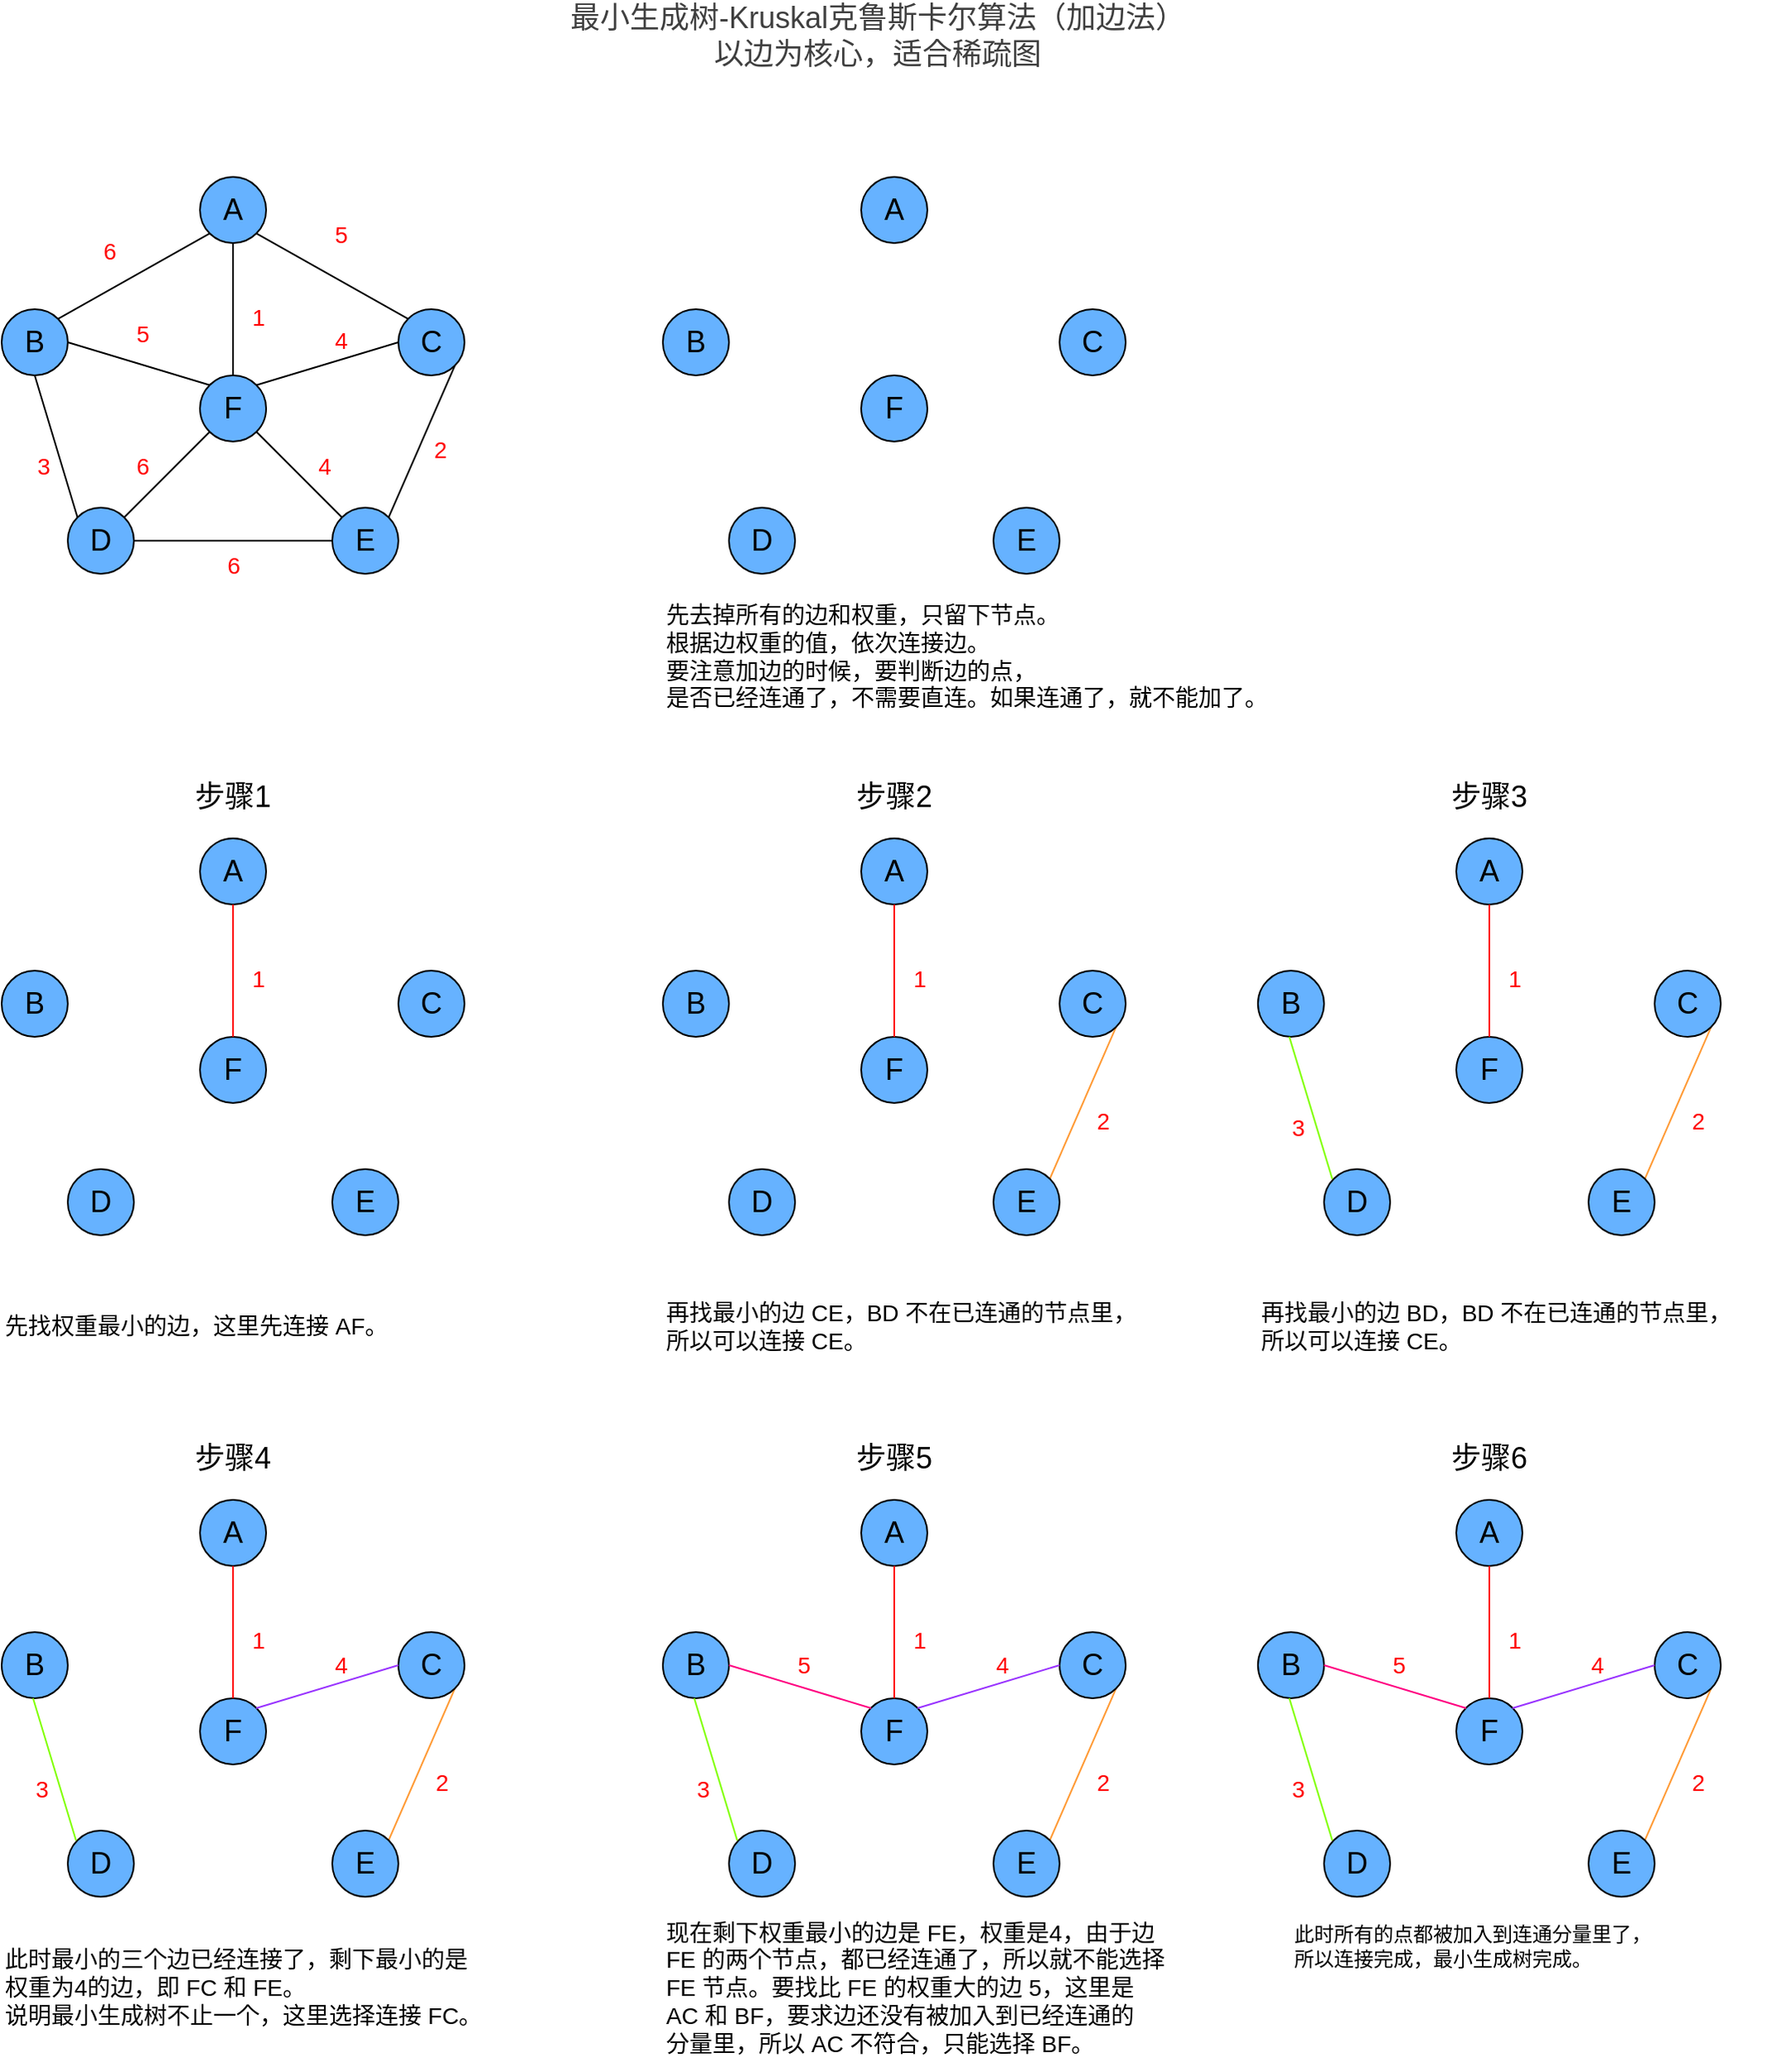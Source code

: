 <mxfile>
    <diagram id="rpigNyJckrSimGNZbu6E" name="Page-1">
        <mxGraphModel dx="2367" dy="1333" grid="1" gridSize="10" guides="1" tooltips="1" connect="1" arrows="1" fold="1" page="1" pageScale="1" pageWidth="1200" pageHeight="1920" math="0" shadow="0">
            <root>
                <mxCell id="0"/>
                <mxCell id="1" parent="0"/>
                <mxCell id="12" value="&lt;span style=&quot;color: rgb(63, 63, 63); font-size: 18px;&quot;&gt;最小生成树-Kruskal克鲁斯卡尔算法（加边法）&lt;/span&gt;&lt;div&gt;&lt;span style=&quot;color: rgb(63, 63, 63); font-size: 18px;&quot;&gt;以边为核心，适合稀疏图&lt;/span&gt;&lt;/div&gt;" style="text;html=1;align=center;verticalAlign=middle;whiteSpace=wrap;rounded=0;" parent="1" vertex="1">
                    <mxGeometry x="390" y="60" width="440" height="30" as="geometry"/>
                </mxCell>
                <mxCell id="43" style="edgeStyle=none;html=1;exitX=0.5;exitY=1;exitDx=0;exitDy=0;entryX=0;entryY=0;entryDx=0;entryDy=0;endArrow=none;endFill=0;" edge="1" parent="1" source="44" target="54">
                    <mxGeometry relative="1" as="geometry"/>
                </mxCell>
                <mxCell id="44" value="&lt;font style=&quot;color: rgb(0, 0, 0); font-size: 18px;&quot;&gt;B&lt;/font&gt;" style="ellipse;whiteSpace=wrap;html=1;aspect=fixed;fillColor=#66B2FF;" vertex="1" parent="1">
                    <mxGeometry x="80" y="240" width="40" height="40" as="geometry"/>
                </mxCell>
                <mxCell id="45" style="edgeStyle=none;html=1;exitX=1;exitY=1;exitDx=0;exitDy=0;entryX=0;entryY=0;entryDx=0;entryDy=0;endArrow=none;endFill=0;" edge="1" parent="1" source="48" target="51">
                    <mxGeometry relative="1" as="geometry"/>
                </mxCell>
                <mxCell id="46" style="edgeStyle=none;html=1;exitX=0;exitY=1;exitDx=0;exitDy=0;entryX=1;entryY=0;entryDx=0;entryDy=0;endArrow=none;endFill=0;" edge="1" parent="1" source="48" target="44">
                    <mxGeometry relative="1" as="geometry"/>
                </mxCell>
                <mxCell id="47" style="edgeStyle=none;html=1;exitX=0.5;exitY=1;exitDx=0;exitDy=0;entryX=0.5;entryY=0;entryDx=0;entryDy=0;endArrow=none;endFill=0;" edge="1" parent="1" source="48" target="57">
                    <mxGeometry relative="1" as="geometry"/>
                </mxCell>
                <mxCell id="48" value="&lt;font style=&quot;color: rgb(0, 0, 0); font-size: 18px;&quot;&gt;A&lt;/font&gt;" style="ellipse;whiteSpace=wrap;html=1;aspect=fixed;fillColor=#66B2FF;" vertex="1" parent="1">
                    <mxGeometry x="200" y="160" width="40" height="40" as="geometry"/>
                </mxCell>
                <mxCell id="49" style="edgeStyle=none;html=1;exitX=1;exitY=1;exitDx=0;exitDy=0;entryX=1;entryY=0;entryDx=0;entryDy=0;endArrow=none;endFill=0;" edge="1" parent="1" source="51" target="56">
                    <mxGeometry relative="1" as="geometry"/>
                </mxCell>
                <mxCell id="50" style="edgeStyle=none;html=1;exitX=0;exitY=0.5;exitDx=0;exitDy=0;entryX=1;entryY=0;entryDx=0;entryDy=0;endArrow=none;endFill=0;" edge="1" parent="1" source="51" target="57">
                    <mxGeometry relative="1" as="geometry"/>
                </mxCell>
                <mxCell id="51" value="&lt;font style=&quot;color: rgb(0, 0, 0); font-size: 18px;&quot;&gt;C&lt;/font&gt;" style="ellipse;whiteSpace=wrap;html=1;aspect=fixed;fillColor=#66B2FF;" vertex="1" parent="1">
                    <mxGeometry x="320" y="240" width="40" height="40" as="geometry"/>
                </mxCell>
                <mxCell id="52" style="edgeStyle=none;html=1;exitX=1;exitY=0.5;exitDx=0;exitDy=0;entryX=0;entryY=0.5;entryDx=0;entryDy=0;endArrow=none;endFill=0;" edge="1" parent="1" source="54" target="56">
                    <mxGeometry relative="1" as="geometry"/>
                </mxCell>
                <mxCell id="53" style="edgeStyle=none;html=1;exitX=1;exitY=0;exitDx=0;exitDy=0;entryX=0;entryY=1;entryDx=0;entryDy=0;endArrow=none;endFill=0;" edge="1" parent="1" source="54" target="57">
                    <mxGeometry relative="1" as="geometry"/>
                </mxCell>
                <mxCell id="54" value="&lt;font style=&quot;color: rgb(0, 0, 0); font-size: 18px;&quot;&gt;D&lt;/font&gt;" style="ellipse;whiteSpace=wrap;html=1;aspect=fixed;fillColor=#66B2FF;" vertex="1" parent="1">
                    <mxGeometry x="120" y="360" width="40" height="40" as="geometry"/>
                </mxCell>
                <mxCell id="55" style="edgeStyle=none;html=1;exitX=0;exitY=0;exitDx=0;exitDy=0;endArrow=none;endFill=0;" edge="1" parent="1" source="56" target="57">
                    <mxGeometry relative="1" as="geometry"/>
                </mxCell>
                <mxCell id="56" value="&lt;span style=&quot;font-size: 18px;&quot;&gt;E&lt;/span&gt;" style="ellipse;whiteSpace=wrap;html=1;aspect=fixed;fillColor=#66B2FF;" vertex="1" parent="1">
                    <mxGeometry x="280" y="360" width="40" height="40" as="geometry"/>
                </mxCell>
                <mxCell id="57" value="&lt;font style=&quot;color: rgb(0, 0, 0); font-size: 18px;&quot;&gt;F&lt;/font&gt;" style="ellipse;whiteSpace=wrap;html=1;aspect=fixed;fillColor=#66B2FF;" vertex="1" parent="1">
                    <mxGeometry x="200" y="280" width="40" height="40" as="geometry"/>
                </mxCell>
                <mxCell id="58" style="edgeStyle=none;html=1;exitX=1;exitY=0.5;exitDx=0;exitDy=0;entryX=0;entryY=0;entryDx=0;entryDy=0;endArrow=none;endFill=0;" edge="1" parent="1" source="44" target="57">
                    <mxGeometry relative="1" as="geometry"/>
                </mxCell>
                <mxCell id="59" value="5" style="text;html=1;align=center;verticalAlign=middle;resizable=0;points=[];autosize=1;strokeColor=none;fillColor=none;fontColor=light-dark(#ff0000, #ededed);fontSize=14;" vertex="1" parent="1">
                    <mxGeometry x="270" y="180" width="30" height="30" as="geometry"/>
                </mxCell>
                <mxCell id="60" value="4" style="text;html=1;align=center;verticalAlign=middle;resizable=0;points=[];autosize=1;strokeColor=none;fillColor=none;fontColor=light-dark(#ff0000, #ededed);fontSize=14;" vertex="1" parent="1">
                    <mxGeometry x="270" y="244" width="30" height="30" as="geometry"/>
                </mxCell>
                <mxCell id="61" value="4" style="text;html=1;align=center;verticalAlign=middle;resizable=0;points=[];autosize=1;strokeColor=none;fillColor=none;fontColor=light-dark(#ff0000, #ededed);fontSize=14;" vertex="1" parent="1">
                    <mxGeometry x="260" y="320" width="30" height="30" as="geometry"/>
                </mxCell>
                <mxCell id="62" value="2" style="text;html=1;align=center;verticalAlign=middle;resizable=0;points=[];autosize=1;strokeColor=none;fillColor=none;fontColor=light-dark(#ff0000, #ededed);fontSize=14;" vertex="1" parent="1">
                    <mxGeometry x="330" y="310" width="30" height="30" as="geometry"/>
                </mxCell>
                <mxCell id="63" value="3" style="text;html=1;align=center;verticalAlign=middle;resizable=0;points=[];autosize=1;strokeColor=none;fillColor=none;fontColor=light-dark(#ff0000, #ededed);fontSize=14;" vertex="1" parent="1">
                    <mxGeometry x="90" y="320" width="30" height="30" as="geometry"/>
                </mxCell>
                <mxCell id="64" value="6" style="text;html=1;align=center;verticalAlign=middle;resizable=0;points=[];autosize=1;strokeColor=none;fillColor=none;fontColor=light-dark(#ff0000, #ededed);fontSize=14;" vertex="1" parent="1">
                    <mxGeometry x="130" y="190" width="30" height="30" as="geometry"/>
                </mxCell>
                <mxCell id="65" value="5" style="text;html=1;align=center;verticalAlign=middle;resizable=0;points=[];autosize=1;strokeColor=none;fillColor=none;fontColor=light-dark(#ff0000, #ededed);fontSize=14;" vertex="1" parent="1">
                    <mxGeometry x="150" y="240" width="30" height="30" as="geometry"/>
                </mxCell>
                <mxCell id="66" value="6" style="text;html=1;align=center;verticalAlign=middle;resizable=0;points=[];autosize=1;strokeColor=none;fillColor=none;fontColor=light-dark(#ff0000, #ededed);fontSize=14;" vertex="1" parent="1">
                    <mxGeometry x="150" y="320" width="30" height="30" as="geometry"/>
                </mxCell>
                <mxCell id="67" value="6" style="text;html=1;align=center;verticalAlign=middle;resizable=0;points=[];autosize=1;strokeColor=none;fillColor=none;fontColor=light-dark(#ff0000, #ededed);fontSize=14;" vertex="1" parent="1">
                    <mxGeometry x="205" y="380" width="30" height="30" as="geometry"/>
                </mxCell>
                <mxCell id="68" value="1" style="text;html=1;align=center;verticalAlign=middle;resizable=0;points=[];autosize=1;strokeColor=none;fillColor=none;fontColor=light-dark(#ff0000, #ededed);fontSize=14;" vertex="1" parent="1">
                    <mxGeometry x="220" y="230" width="30" height="30" as="geometry"/>
                </mxCell>
                <mxCell id="70" value="&lt;font style=&quot;color: rgb(0, 0, 0); font-size: 18px;&quot;&gt;B&lt;/font&gt;" style="ellipse;whiteSpace=wrap;html=1;aspect=fixed;fillColor=#66B2FF;" vertex="1" parent="1">
                    <mxGeometry x="480" y="240" width="40" height="40" as="geometry"/>
                </mxCell>
                <mxCell id="74" value="&lt;font style=&quot;color: rgb(0, 0, 0); font-size: 18px;&quot;&gt;A&lt;/font&gt;" style="ellipse;whiteSpace=wrap;html=1;aspect=fixed;fillColor=#66B2FF;" vertex="1" parent="1">
                    <mxGeometry x="600" y="160" width="40" height="40" as="geometry"/>
                </mxCell>
                <mxCell id="77" value="&lt;font style=&quot;color: rgb(0, 0, 0); font-size: 18px;&quot;&gt;C&lt;/font&gt;" style="ellipse;whiteSpace=wrap;html=1;aspect=fixed;fillColor=#66B2FF;" vertex="1" parent="1">
                    <mxGeometry x="720" y="240" width="40" height="40" as="geometry"/>
                </mxCell>
                <mxCell id="80" value="&lt;font style=&quot;color: rgb(0, 0, 0); font-size: 18px;&quot;&gt;D&lt;/font&gt;" style="ellipse;whiteSpace=wrap;html=1;aspect=fixed;fillColor=#66B2FF;" vertex="1" parent="1">
                    <mxGeometry x="520" y="360" width="40" height="40" as="geometry"/>
                </mxCell>
                <mxCell id="82" value="&lt;span style=&quot;font-size: 18px;&quot;&gt;E&lt;/span&gt;" style="ellipse;whiteSpace=wrap;html=1;aspect=fixed;fillColor=#66B2FF;" vertex="1" parent="1">
                    <mxGeometry x="680" y="360" width="40" height="40" as="geometry"/>
                </mxCell>
                <mxCell id="83" value="&lt;font style=&quot;color: rgb(0, 0, 0); font-size: 18px;&quot;&gt;F&lt;/font&gt;" style="ellipse;whiteSpace=wrap;html=1;aspect=fixed;fillColor=#66B2FF;" vertex="1" parent="1">
                    <mxGeometry x="600" y="280" width="40" height="40" as="geometry"/>
                </mxCell>
                <mxCell id="95" value="&lt;span style=&quot;font-size: 18px;&quot;&gt;步骤1&lt;/span&gt;" style="text;html=1;align=center;verticalAlign=middle;whiteSpace=wrap;rounded=0;" vertex="1" parent="1">
                    <mxGeometry x="125" y="520" width="190" height="30" as="geometry"/>
                </mxCell>
                <mxCell id="96" value="&lt;font style=&quot;color: rgb(0, 0, 0); font-size: 18px;&quot;&gt;B&lt;/font&gt;" style="ellipse;whiteSpace=wrap;html=1;aspect=fixed;fillColor=#66B2FF;" vertex="1" parent="1">
                    <mxGeometry x="80" y="640" width="40" height="40" as="geometry"/>
                </mxCell>
                <mxCell id="97" value="&lt;font style=&quot;color: rgb(0, 0, 0); font-size: 18px;&quot;&gt;A&lt;/font&gt;" style="ellipse;whiteSpace=wrap;html=1;aspect=fixed;fillColor=#66B2FF;" vertex="1" parent="1">
                    <mxGeometry x="200" y="560" width="40" height="40" as="geometry"/>
                </mxCell>
                <mxCell id="98" value="&lt;font style=&quot;color: rgb(0, 0, 0); font-size: 18px;&quot;&gt;C&lt;/font&gt;" style="ellipse;whiteSpace=wrap;html=1;aspect=fixed;fillColor=#66B2FF;" vertex="1" parent="1">
                    <mxGeometry x="320" y="640" width="40" height="40" as="geometry"/>
                </mxCell>
                <mxCell id="99" value="&lt;font style=&quot;color: rgb(0, 0, 0); font-size: 18px;&quot;&gt;D&lt;/font&gt;" style="ellipse;whiteSpace=wrap;html=1;aspect=fixed;fillColor=#66B2FF;" vertex="1" parent="1">
                    <mxGeometry x="120" y="760" width="40" height="40" as="geometry"/>
                </mxCell>
                <mxCell id="100" value="&lt;span style=&quot;font-size: 18px;&quot;&gt;E&lt;/span&gt;" style="ellipse;whiteSpace=wrap;html=1;aspect=fixed;fillColor=#66B2FF;" vertex="1" parent="1">
                    <mxGeometry x="280" y="760" width="40" height="40" as="geometry"/>
                </mxCell>
                <mxCell id="101" value="&lt;font style=&quot;color: rgb(0, 0, 0); font-size: 18px;&quot;&gt;F&lt;/font&gt;" style="ellipse;whiteSpace=wrap;html=1;aspect=fixed;fillColor=#66B2FF;" vertex="1" parent="1">
                    <mxGeometry x="200" y="680" width="40" height="40" as="geometry"/>
                </mxCell>
                <mxCell id="102" value="先找权重最小的边，&lt;span style=&quot;background-color: transparent;&quot;&gt;这里先连接 AF。&lt;/span&gt;" style="text;html=1;align=left;verticalAlign=middle;resizable=0;points=[];autosize=1;strokeColor=none;fillColor=none;fontSize=14;" vertex="1" parent="1">
                    <mxGeometry x="80" y="840" width="260" height="30" as="geometry"/>
                </mxCell>
                <mxCell id="103" style="edgeStyle=none;html=1;exitX=0.5;exitY=1;exitDx=0;exitDy=0;entryX=0.5;entryY=0;entryDx=0;entryDy=0;endArrow=none;endFill=0;strokeColor=#FF0000;" edge="1" parent="1">
                    <mxGeometry relative="1" as="geometry">
                        <mxPoint x="220" y="600" as="sourcePoint"/>
                        <mxPoint x="220" y="680" as="targetPoint"/>
                    </mxGeometry>
                </mxCell>
                <mxCell id="104" value="1" style="text;html=1;align=center;verticalAlign=middle;resizable=0;points=[];autosize=1;strokeColor=none;fillColor=none;fontColor=light-dark(#ff0000, #ededed);fontSize=14;" vertex="1" parent="1">
                    <mxGeometry x="220" y="630" width="30" height="30" as="geometry"/>
                </mxCell>
                <mxCell id="115" value="&lt;span style=&quot;font-size: 18px;&quot;&gt;步骤2&lt;/span&gt;" style="text;html=1;align=center;verticalAlign=middle;whiteSpace=wrap;rounded=0;" vertex="1" parent="1">
                    <mxGeometry x="525" y="520" width="190" height="30" as="geometry"/>
                </mxCell>
                <mxCell id="116" value="&lt;font style=&quot;color: rgb(0, 0, 0); font-size: 18px;&quot;&gt;B&lt;/font&gt;" style="ellipse;whiteSpace=wrap;html=1;aspect=fixed;fillColor=#66B2FF;" vertex="1" parent="1">
                    <mxGeometry x="480" y="640" width="40" height="40" as="geometry"/>
                </mxCell>
                <mxCell id="117" value="&lt;font style=&quot;color: rgb(0, 0, 0); font-size: 18px;&quot;&gt;A&lt;/font&gt;" style="ellipse;whiteSpace=wrap;html=1;aspect=fixed;fillColor=#66B2FF;" vertex="1" parent="1">
                    <mxGeometry x="600" y="560" width="40" height="40" as="geometry"/>
                </mxCell>
                <mxCell id="127" style="edgeStyle=none;html=1;exitX=1;exitY=1;exitDx=0;exitDy=0;entryX=1;entryY=0;entryDx=0;entryDy=0;endArrow=none;endFill=0;strokeColor=#FF9933;" edge="1" parent="1" source="118" target="120">
                    <mxGeometry relative="1" as="geometry"/>
                </mxCell>
                <mxCell id="118" value="&lt;font style=&quot;color: rgb(0, 0, 0); font-size: 18px;&quot;&gt;C&lt;/font&gt;" style="ellipse;whiteSpace=wrap;html=1;aspect=fixed;fillColor=#66B2FF;" vertex="1" parent="1">
                    <mxGeometry x="720" y="640" width="40" height="40" as="geometry"/>
                </mxCell>
                <mxCell id="119" value="&lt;font style=&quot;color: rgb(0, 0, 0); font-size: 18px;&quot;&gt;D&lt;/font&gt;" style="ellipse;whiteSpace=wrap;html=1;aspect=fixed;fillColor=#66B2FF;" vertex="1" parent="1">
                    <mxGeometry x="520" y="760" width="40" height="40" as="geometry"/>
                </mxCell>
                <mxCell id="120" value="&lt;span style=&quot;font-size: 18px;&quot;&gt;E&lt;/span&gt;" style="ellipse;whiteSpace=wrap;html=1;aspect=fixed;fillColor=#66B2FF;" vertex="1" parent="1">
                    <mxGeometry x="680" y="760" width="40" height="40" as="geometry"/>
                </mxCell>
                <mxCell id="121" value="&lt;font style=&quot;color: rgb(0, 0, 0); font-size: 18px;&quot;&gt;F&lt;/font&gt;" style="ellipse;whiteSpace=wrap;html=1;aspect=fixed;fillColor=#66B2FF;" vertex="1" parent="1">
                    <mxGeometry x="600" y="680" width="40" height="40" as="geometry"/>
                </mxCell>
                <mxCell id="122" value="再找最小的边 CE，&lt;span style=&quot;color: rgb(0, 0, 0);&quot;&gt;BD 不在已连通的节点里，&lt;/span&gt;&lt;div&gt;所以可以连接 CE。&lt;/div&gt;" style="text;html=1;align=left;verticalAlign=middle;resizable=0;points=[];autosize=1;strokeColor=none;fillColor=none;fontSize=14;" vertex="1" parent="1">
                    <mxGeometry x="480" y="830" width="310" height="50" as="geometry"/>
                </mxCell>
                <mxCell id="123" style="edgeStyle=none;html=1;exitX=0.5;exitY=1;exitDx=0;exitDy=0;entryX=0.5;entryY=0;entryDx=0;entryDy=0;endArrow=none;endFill=0;strokeColor=#FF0000;" edge="1" parent="1">
                    <mxGeometry relative="1" as="geometry">
                        <mxPoint x="620" y="600" as="sourcePoint"/>
                        <mxPoint x="620" y="680" as="targetPoint"/>
                    </mxGeometry>
                </mxCell>
                <mxCell id="124" value="1" style="text;html=1;align=center;verticalAlign=middle;resizable=0;points=[];autosize=1;strokeColor=none;fillColor=none;fontColor=light-dark(#ff0000, #ededed);fontSize=14;" vertex="1" parent="1">
                    <mxGeometry x="620" y="630" width="30" height="30" as="geometry"/>
                </mxCell>
                <mxCell id="125" value="2" style="text;html=1;align=center;verticalAlign=middle;resizable=0;points=[];autosize=1;strokeColor=none;fillColor=none;fontColor=light-dark(#ff0000, #ededed);fontSize=14;" vertex="1" parent="1">
                    <mxGeometry x="731" y="716" width="30" height="30" as="geometry"/>
                </mxCell>
                <mxCell id="128" value="先去掉所有的边和权重，只留下节点。&lt;div&gt;根据边权重的值，依次连接边。&lt;/div&gt;&lt;div&gt;&lt;span style=&quot;color: rgb(0, 0, 0);&quot;&gt;要注意加边的时候，要判断边的点，&lt;/span&gt;&lt;div&gt;是否已经连通了，不需要直连。如果连通了，就不能加了。&lt;/div&gt;&lt;/div&gt;" style="text;html=1;align=left;verticalAlign=middle;resizable=0;points=[];autosize=1;strokeColor=none;fillColor=none;fontSize=14;" vertex="1" parent="1">
                    <mxGeometry x="480" y="410" width="390" height="80" as="geometry"/>
                </mxCell>
                <mxCell id="129" value="&lt;span style=&quot;font-size: 18px;&quot;&gt;步骤3&lt;/span&gt;" style="text;html=1;align=center;verticalAlign=middle;whiteSpace=wrap;rounded=0;" vertex="1" parent="1">
                    <mxGeometry x="885" y="520" width="190" height="30" as="geometry"/>
                </mxCell>
                <mxCell id="130" value="&lt;font style=&quot;color: rgb(0, 0, 0); font-size: 18px;&quot;&gt;B&lt;/font&gt;" style="ellipse;whiteSpace=wrap;html=1;aspect=fixed;fillColor=#66B2FF;" vertex="1" parent="1">
                    <mxGeometry x="840" y="640" width="40" height="40" as="geometry"/>
                </mxCell>
                <mxCell id="131" value="&lt;font style=&quot;color: rgb(0, 0, 0); font-size: 18px;&quot;&gt;A&lt;/font&gt;" style="ellipse;whiteSpace=wrap;html=1;aspect=fixed;fillColor=#66B2FF;" vertex="1" parent="1">
                    <mxGeometry x="960" y="560" width="40" height="40" as="geometry"/>
                </mxCell>
                <mxCell id="132" style="edgeStyle=none;html=1;exitX=1;exitY=1;exitDx=0;exitDy=0;entryX=1;entryY=0;entryDx=0;entryDy=0;endArrow=none;endFill=0;strokeColor=#FF9933;" edge="1" source="133" target="135" parent="1">
                    <mxGeometry relative="1" as="geometry"/>
                </mxCell>
                <mxCell id="133" value="&lt;font style=&quot;color: rgb(0, 0, 0); font-size: 18px;&quot;&gt;C&lt;/font&gt;" style="ellipse;whiteSpace=wrap;html=1;aspect=fixed;fillColor=#66B2FF;" vertex="1" parent="1">
                    <mxGeometry x="1080" y="640" width="40" height="40" as="geometry"/>
                </mxCell>
                <mxCell id="134" value="&lt;font style=&quot;color: rgb(0, 0, 0); font-size: 18px;&quot;&gt;D&lt;/font&gt;" style="ellipse;whiteSpace=wrap;html=1;aspect=fixed;fillColor=#66B2FF;" vertex="1" parent="1">
                    <mxGeometry x="880" y="760" width="40" height="40" as="geometry"/>
                </mxCell>
                <mxCell id="135" value="&lt;span style=&quot;font-size: 18px;&quot;&gt;E&lt;/span&gt;" style="ellipse;whiteSpace=wrap;html=1;aspect=fixed;fillColor=#66B2FF;" vertex="1" parent="1">
                    <mxGeometry x="1040" y="760" width="40" height="40" as="geometry"/>
                </mxCell>
                <mxCell id="136" value="&lt;font style=&quot;color: rgb(0, 0, 0); font-size: 18px;&quot;&gt;F&lt;/font&gt;" style="ellipse;whiteSpace=wrap;html=1;aspect=fixed;fillColor=#66B2FF;" vertex="1" parent="1">
                    <mxGeometry x="960" y="680" width="40" height="40" as="geometry"/>
                </mxCell>
                <mxCell id="137" value="再找最小的边 BD，BD 不在已连通的节点里，&lt;div&gt;所以可以连接 CE。&lt;/div&gt;" style="text;html=1;align=left;verticalAlign=middle;resizable=0;points=[];autosize=1;strokeColor=none;fillColor=none;fontSize=14;" vertex="1" parent="1">
                    <mxGeometry x="840" y="830" width="310" height="50" as="geometry"/>
                </mxCell>
                <mxCell id="138" style="edgeStyle=none;html=1;exitX=0.5;exitY=1;exitDx=0;exitDy=0;entryX=0.5;entryY=0;entryDx=0;entryDy=0;endArrow=none;endFill=0;strokeColor=#FF0000;" edge="1" parent="1">
                    <mxGeometry relative="1" as="geometry">
                        <mxPoint x="980" y="600" as="sourcePoint"/>
                        <mxPoint x="980" y="680" as="targetPoint"/>
                    </mxGeometry>
                </mxCell>
                <mxCell id="139" value="1" style="text;html=1;align=center;verticalAlign=middle;resizable=0;points=[];autosize=1;strokeColor=none;fillColor=none;fontColor=light-dark(#ff0000, #ededed);fontSize=14;" vertex="1" parent="1">
                    <mxGeometry x="980" y="630" width="30" height="30" as="geometry"/>
                </mxCell>
                <mxCell id="140" value="2" style="text;html=1;align=center;verticalAlign=middle;resizable=0;points=[];autosize=1;strokeColor=none;fillColor=none;fontColor=light-dark(#ff0000, #ededed);fontSize=14;" vertex="1" parent="1">
                    <mxGeometry x="1091" y="716" width="30" height="30" as="geometry"/>
                </mxCell>
                <mxCell id="142" value="3" style="text;html=1;align=center;verticalAlign=middle;resizable=0;points=[];autosize=1;strokeColor=none;fillColor=none;fontColor=light-dark(#ff0000, #ededed);fontSize=14;" vertex="1" parent="1">
                    <mxGeometry x="849" y="720" width="30" height="30" as="geometry"/>
                </mxCell>
                <mxCell id="143" style="edgeStyle=none;html=1;exitX=0.5;exitY=1;exitDx=0;exitDy=0;entryX=0;entryY=0;entryDx=0;entryDy=0;endArrow=none;endFill=0;strokeColor=#80FF00;" edge="1" parent="1">
                    <mxGeometry relative="1" as="geometry">
                        <mxPoint x="859" y="680" as="sourcePoint"/>
                        <mxPoint x="885" y="766" as="targetPoint"/>
                    </mxGeometry>
                </mxCell>
                <mxCell id="144" value="&lt;span style=&quot;font-size: 18px;&quot;&gt;步骤4&lt;/span&gt;" style="text;html=1;align=center;verticalAlign=middle;whiteSpace=wrap;rounded=0;" vertex="1" parent="1">
                    <mxGeometry x="125" y="920" width="190" height="30" as="geometry"/>
                </mxCell>
                <mxCell id="145" value="&lt;font style=&quot;color: rgb(0, 0, 0); font-size: 18px;&quot;&gt;B&lt;/font&gt;" style="ellipse;whiteSpace=wrap;html=1;aspect=fixed;fillColor=#66B2FF;" vertex="1" parent="1">
                    <mxGeometry x="80" y="1040" width="40" height="40" as="geometry"/>
                </mxCell>
                <mxCell id="146" value="&lt;font style=&quot;color: rgb(0, 0, 0); font-size: 18px;&quot;&gt;A&lt;/font&gt;" style="ellipse;whiteSpace=wrap;html=1;aspect=fixed;fillColor=#66B2FF;" vertex="1" parent="1">
                    <mxGeometry x="200" y="960" width="40" height="40" as="geometry"/>
                </mxCell>
                <mxCell id="147" style="edgeStyle=none;html=1;exitX=1;exitY=1;exitDx=0;exitDy=0;entryX=1;entryY=0;entryDx=0;entryDy=0;endArrow=none;endFill=0;strokeColor=#FF9933;" edge="1" source="148" target="150" parent="1">
                    <mxGeometry relative="1" as="geometry"/>
                </mxCell>
                <mxCell id="148" value="&lt;font style=&quot;color: rgb(0, 0, 0); font-size: 18px;&quot;&gt;C&lt;/font&gt;" style="ellipse;whiteSpace=wrap;html=1;aspect=fixed;fillColor=#66B2FF;" vertex="1" parent="1">
                    <mxGeometry x="320" y="1040" width="40" height="40" as="geometry"/>
                </mxCell>
                <mxCell id="149" value="&lt;font style=&quot;color: rgb(0, 0, 0); font-size: 18px;&quot;&gt;D&lt;/font&gt;" style="ellipse;whiteSpace=wrap;html=1;aspect=fixed;fillColor=#66B2FF;" vertex="1" parent="1">
                    <mxGeometry x="120" y="1160" width="40" height="40" as="geometry"/>
                </mxCell>
                <mxCell id="150" value="&lt;span style=&quot;font-size: 18px;&quot;&gt;E&lt;/span&gt;" style="ellipse;whiteSpace=wrap;html=1;aspect=fixed;fillColor=#66B2FF;" vertex="1" parent="1">
                    <mxGeometry x="280" y="1160" width="40" height="40" as="geometry"/>
                </mxCell>
                <mxCell id="151" value="&lt;font style=&quot;color: rgb(0, 0, 0); font-size: 18px;&quot;&gt;F&lt;/font&gt;" style="ellipse;whiteSpace=wrap;html=1;aspect=fixed;fillColor=#66B2FF;" vertex="1" parent="1">
                    <mxGeometry x="200" y="1080" width="40" height="40" as="geometry"/>
                </mxCell>
                <mxCell id="152" value="此时最小的三个边已经连接了，剩下最小的是&lt;div&gt;权重为4的边，即 FC 和 FE。&lt;/div&gt;&lt;div&gt;说明最小生成树不止一个，这里选择连接 FC。&lt;/div&gt;" style="text;html=1;align=left;verticalAlign=middle;resizable=0;points=[];autosize=1;strokeColor=none;fillColor=none;fontSize=14;" vertex="1" parent="1">
                    <mxGeometry x="80" y="1225" width="310" height="60" as="geometry"/>
                </mxCell>
                <mxCell id="153" style="edgeStyle=none;html=1;exitX=0.5;exitY=1;exitDx=0;exitDy=0;entryX=0.5;entryY=0;entryDx=0;entryDy=0;endArrow=none;endFill=0;strokeColor=#FF0000;" edge="1" parent="1">
                    <mxGeometry relative="1" as="geometry">
                        <mxPoint x="220" y="1000" as="sourcePoint"/>
                        <mxPoint x="220" y="1080" as="targetPoint"/>
                    </mxGeometry>
                </mxCell>
                <mxCell id="154" value="1" style="text;html=1;align=center;verticalAlign=middle;resizable=0;points=[];autosize=1;strokeColor=none;fillColor=none;fontColor=light-dark(#ff0000, #ededed);fontSize=14;" vertex="1" parent="1">
                    <mxGeometry x="220" y="1030" width="30" height="30" as="geometry"/>
                </mxCell>
                <mxCell id="155" value="2" style="text;html=1;align=center;verticalAlign=middle;resizable=0;points=[];autosize=1;strokeColor=none;fillColor=none;fontColor=light-dark(#ff0000, #ededed);fontSize=14;" vertex="1" parent="1">
                    <mxGeometry x="331" y="1116" width="30" height="30" as="geometry"/>
                </mxCell>
                <mxCell id="156" value="3" style="text;html=1;align=center;verticalAlign=middle;resizable=0;points=[];autosize=1;strokeColor=none;fillColor=none;fontColor=light-dark(#ff0000, #ededed);fontSize=14;" vertex="1" parent="1">
                    <mxGeometry x="89" y="1120" width="30" height="30" as="geometry"/>
                </mxCell>
                <mxCell id="157" style="edgeStyle=none;html=1;exitX=0.5;exitY=1;exitDx=0;exitDy=0;entryX=0;entryY=0;entryDx=0;entryDy=0;endArrow=none;endFill=0;strokeColor=#80FF00;" edge="1" parent="1">
                    <mxGeometry relative="1" as="geometry">
                        <mxPoint x="99" y="1080" as="sourcePoint"/>
                        <mxPoint x="125" y="1166" as="targetPoint"/>
                    </mxGeometry>
                </mxCell>
                <mxCell id="158" value="4" style="text;html=1;align=center;verticalAlign=middle;resizable=0;points=[];autosize=1;strokeColor=none;fillColor=none;fontColor=light-dark(#ff0000, #ededed);fontSize=14;" vertex="1" parent="1">
                    <mxGeometry x="270" y="1045" width="30" height="30" as="geometry"/>
                </mxCell>
                <mxCell id="159" style="edgeStyle=none;html=1;exitX=0;exitY=0.5;exitDx=0;exitDy=0;entryX=1;entryY=0;entryDx=0;entryDy=0;endArrow=none;endFill=0;strokeColor=#9933FF;" edge="1" parent="1">
                    <mxGeometry relative="1" as="geometry">
                        <mxPoint x="320" y="1060" as="sourcePoint"/>
                        <mxPoint x="234" y="1086" as="targetPoint"/>
                    </mxGeometry>
                </mxCell>
                <mxCell id="160" value="&lt;span style=&quot;font-size: 18px;&quot;&gt;步骤5&lt;/span&gt;" style="text;html=1;align=center;verticalAlign=middle;whiteSpace=wrap;rounded=0;" vertex="1" parent="1">
                    <mxGeometry x="525" y="920" width="190" height="30" as="geometry"/>
                </mxCell>
                <mxCell id="161" value="&lt;font style=&quot;color: rgb(0, 0, 0); font-size: 18px;&quot;&gt;B&lt;/font&gt;" style="ellipse;whiteSpace=wrap;html=1;aspect=fixed;fillColor=#66B2FF;" vertex="1" parent="1">
                    <mxGeometry x="480" y="1040" width="40" height="40" as="geometry"/>
                </mxCell>
                <mxCell id="162" value="&lt;font style=&quot;color: rgb(0, 0, 0); font-size: 18px;&quot;&gt;A&lt;/font&gt;" style="ellipse;whiteSpace=wrap;html=1;aspect=fixed;fillColor=#66B2FF;" vertex="1" parent="1">
                    <mxGeometry x="600" y="960" width="40" height="40" as="geometry"/>
                </mxCell>
                <mxCell id="163" style="edgeStyle=none;html=1;exitX=1;exitY=1;exitDx=0;exitDy=0;entryX=1;entryY=0;entryDx=0;entryDy=0;endArrow=none;endFill=0;strokeColor=#FF9933;" edge="1" source="164" target="166" parent="1">
                    <mxGeometry relative="1" as="geometry"/>
                </mxCell>
                <mxCell id="164" value="&lt;font style=&quot;color: rgb(0, 0, 0); font-size: 18px;&quot;&gt;C&lt;/font&gt;" style="ellipse;whiteSpace=wrap;html=1;aspect=fixed;fillColor=#66B2FF;" vertex="1" parent="1">
                    <mxGeometry x="720" y="1040" width="40" height="40" as="geometry"/>
                </mxCell>
                <mxCell id="165" value="&lt;font style=&quot;color: rgb(0, 0, 0); font-size: 18px;&quot;&gt;D&lt;/font&gt;" style="ellipse;whiteSpace=wrap;html=1;aspect=fixed;fillColor=#66B2FF;" vertex="1" parent="1">
                    <mxGeometry x="520" y="1160" width="40" height="40" as="geometry"/>
                </mxCell>
                <mxCell id="166" value="&lt;span style=&quot;font-size: 18px;&quot;&gt;E&lt;/span&gt;" style="ellipse;whiteSpace=wrap;html=1;aspect=fixed;fillColor=#66B2FF;" vertex="1" parent="1">
                    <mxGeometry x="680" y="1160" width="40" height="40" as="geometry"/>
                </mxCell>
                <mxCell id="167" value="&lt;font style=&quot;color: rgb(0, 0, 0); font-size: 18px;&quot;&gt;F&lt;/font&gt;" style="ellipse;whiteSpace=wrap;html=1;aspect=fixed;fillColor=#66B2FF;" vertex="1" parent="1">
                    <mxGeometry x="600" y="1080" width="40" height="40" as="geometry"/>
                </mxCell>
                <mxCell id="168" value="现在剩下权重最小的边是 FE，权重是4，由于边&lt;div&gt;FE 的两个节点，都已经连通了，所以就不能选择&lt;/div&gt;&lt;div&gt;FE 节点。要找比 FE 的权重大的边 5，这里是&amp;nbsp;&lt;/div&gt;&lt;div&gt;AC 和 BF，要求边还没有&lt;span style=&quot;background-color: transparent;&quot;&gt;被加入到已经连通的&lt;/span&gt;&lt;/div&gt;&lt;div&gt;&lt;span style=&quot;background-color: transparent;&quot;&gt;分量里，所以 AC 不符合，只能选择 BF。&lt;/span&gt;&lt;/div&gt;" style="text;html=1;align=left;verticalAlign=middle;resizable=0;points=[];autosize=1;strokeColor=none;fillColor=none;fontSize=14;" vertex="1" parent="1">
                    <mxGeometry x="480" y="1205" width="330" height="100" as="geometry"/>
                </mxCell>
                <mxCell id="169" style="edgeStyle=none;html=1;exitX=0.5;exitY=1;exitDx=0;exitDy=0;entryX=0.5;entryY=0;entryDx=0;entryDy=0;endArrow=none;endFill=0;strokeColor=#FF0000;" edge="1" parent="1">
                    <mxGeometry relative="1" as="geometry">
                        <mxPoint x="620" y="1000" as="sourcePoint"/>
                        <mxPoint x="620" y="1080" as="targetPoint"/>
                    </mxGeometry>
                </mxCell>
                <mxCell id="170" value="1" style="text;html=1;align=center;verticalAlign=middle;resizable=0;points=[];autosize=1;strokeColor=none;fillColor=none;fontColor=light-dark(#ff0000, #ededed);fontSize=14;" vertex="1" parent="1">
                    <mxGeometry x="620" y="1030" width="30" height="30" as="geometry"/>
                </mxCell>
                <mxCell id="171" value="2" style="text;html=1;align=center;verticalAlign=middle;resizable=0;points=[];autosize=1;strokeColor=none;fillColor=none;fontColor=light-dark(#ff0000, #ededed);fontSize=14;" vertex="1" parent="1">
                    <mxGeometry x="731" y="1116" width="30" height="30" as="geometry"/>
                </mxCell>
                <mxCell id="172" value="3" style="text;html=1;align=center;verticalAlign=middle;resizable=0;points=[];autosize=1;strokeColor=none;fillColor=none;fontColor=light-dark(#ff0000, #ededed);fontSize=14;" vertex="1" parent="1">
                    <mxGeometry x="489" y="1120" width="30" height="30" as="geometry"/>
                </mxCell>
                <mxCell id="173" style="edgeStyle=none;html=1;exitX=0.5;exitY=1;exitDx=0;exitDy=0;entryX=0;entryY=0;entryDx=0;entryDy=0;endArrow=none;endFill=0;strokeColor=#80FF00;" edge="1" parent="1">
                    <mxGeometry relative="1" as="geometry">
                        <mxPoint x="499" y="1080" as="sourcePoint"/>
                        <mxPoint x="525" y="1166" as="targetPoint"/>
                    </mxGeometry>
                </mxCell>
                <mxCell id="174" value="4" style="text;html=1;align=center;verticalAlign=middle;resizable=0;points=[];autosize=1;strokeColor=none;fillColor=none;fontColor=light-dark(#ff0000, #ededed);fontSize=14;" vertex="1" parent="1">
                    <mxGeometry x="670" y="1045" width="30" height="30" as="geometry"/>
                </mxCell>
                <mxCell id="175" style="edgeStyle=none;html=1;exitX=0;exitY=0.5;exitDx=0;exitDy=0;entryX=1;entryY=0;entryDx=0;entryDy=0;endArrow=none;endFill=0;strokeColor=#9933FF;" edge="1" parent="1">
                    <mxGeometry relative="1" as="geometry">
                        <mxPoint x="720" y="1060" as="sourcePoint"/>
                        <mxPoint x="634" y="1086" as="targetPoint"/>
                    </mxGeometry>
                </mxCell>
                <mxCell id="176" style="edgeStyle=none;html=1;exitX=1;exitY=0.5;exitDx=0;exitDy=0;entryX=0;entryY=0;entryDx=0;entryDy=0;endArrow=none;endFill=0;strokeColor=#FF0080;" edge="1" parent="1">
                    <mxGeometry relative="1" as="geometry">
                        <mxPoint x="520" y="1060" as="sourcePoint"/>
                        <mxPoint x="606" y="1086" as="targetPoint"/>
                    </mxGeometry>
                </mxCell>
                <mxCell id="177" value="5" style="text;html=1;align=center;verticalAlign=middle;resizable=0;points=[];autosize=1;strokeColor=none;fillColor=none;fontColor=light-dark(#ff0000, #ededed);fontSize=14;" vertex="1" parent="1">
                    <mxGeometry x="550" y="1045" width="30" height="30" as="geometry"/>
                </mxCell>
                <mxCell id="178" value="&lt;span style=&quot;font-size: 18px;&quot;&gt;步骤6&lt;/span&gt;" style="text;html=1;align=center;verticalAlign=middle;whiteSpace=wrap;rounded=0;" vertex="1" parent="1">
                    <mxGeometry x="885" y="920" width="190" height="30" as="geometry"/>
                </mxCell>
                <mxCell id="179" value="&lt;font style=&quot;color: rgb(0, 0, 0); font-size: 18px;&quot;&gt;B&lt;/font&gt;" style="ellipse;whiteSpace=wrap;html=1;aspect=fixed;fillColor=#66B2FF;" vertex="1" parent="1">
                    <mxGeometry x="840" y="1040" width="40" height="40" as="geometry"/>
                </mxCell>
                <mxCell id="180" value="&lt;font style=&quot;color: rgb(0, 0, 0); font-size: 18px;&quot;&gt;A&lt;/font&gt;" style="ellipse;whiteSpace=wrap;html=1;aspect=fixed;fillColor=#66B2FF;" vertex="1" parent="1">
                    <mxGeometry x="960" y="960" width="40" height="40" as="geometry"/>
                </mxCell>
                <mxCell id="181" style="edgeStyle=none;html=1;exitX=1;exitY=1;exitDx=0;exitDy=0;entryX=1;entryY=0;entryDx=0;entryDy=0;endArrow=none;endFill=0;strokeColor=#FF9933;" edge="1" source="182" target="184" parent="1">
                    <mxGeometry relative="1" as="geometry"/>
                </mxCell>
                <mxCell id="182" value="&lt;font style=&quot;color: rgb(0, 0, 0); font-size: 18px;&quot;&gt;C&lt;/font&gt;" style="ellipse;whiteSpace=wrap;html=1;aspect=fixed;fillColor=#66B2FF;" vertex="1" parent="1">
                    <mxGeometry x="1080" y="1040" width="40" height="40" as="geometry"/>
                </mxCell>
                <mxCell id="183" value="&lt;font style=&quot;color: rgb(0, 0, 0); font-size: 18px;&quot;&gt;D&lt;/font&gt;" style="ellipse;whiteSpace=wrap;html=1;aspect=fixed;fillColor=#66B2FF;" vertex="1" parent="1">
                    <mxGeometry x="880" y="1160" width="40" height="40" as="geometry"/>
                </mxCell>
                <mxCell id="184" value="&lt;span style=&quot;font-size: 18px;&quot;&gt;E&lt;/span&gt;" style="ellipse;whiteSpace=wrap;html=1;aspect=fixed;fillColor=#66B2FF;" vertex="1" parent="1">
                    <mxGeometry x="1040" y="1160" width="40" height="40" as="geometry"/>
                </mxCell>
                <mxCell id="185" value="&lt;font style=&quot;color: rgb(0, 0, 0); font-size: 18px;&quot;&gt;F&lt;/font&gt;" style="ellipse;whiteSpace=wrap;html=1;aspect=fixed;fillColor=#66B2FF;" vertex="1" parent="1">
                    <mxGeometry x="960" y="1080" width="40" height="40" as="geometry"/>
                </mxCell>
                <mxCell id="187" style="edgeStyle=none;html=1;exitX=0.5;exitY=1;exitDx=0;exitDy=0;entryX=0.5;entryY=0;entryDx=0;entryDy=0;endArrow=none;endFill=0;strokeColor=#FF0000;" edge="1" parent="1">
                    <mxGeometry relative="1" as="geometry">
                        <mxPoint x="980" y="1000" as="sourcePoint"/>
                        <mxPoint x="980" y="1080" as="targetPoint"/>
                    </mxGeometry>
                </mxCell>
                <mxCell id="188" value="1" style="text;html=1;align=center;verticalAlign=middle;resizable=0;points=[];autosize=1;strokeColor=none;fillColor=none;fontColor=light-dark(#ff0000, #ededed);fontSize=14;" vertex="1" parent="1">
                    <mxGeometry x="980" y="1030" width="30" height="30" as="geometry"/>
                </mxCell>
                <mxCell id="189" value="2" style="text;html=1;align=center;verticalAlign=middle;resizable=0;points=[];autosize=1;strokeColor=none;fillColor=none;fontColor=light-dark(#ff0000, #ededed);fontSize=14;" vertex="1" parent="1">
                    <mxGeometry x="1091" y="1116" width="30" height="30" as="geometry"/>
                </mxCell>
                <mxCell id="190" value="3" style="text;html=1;align=center;verticalAlign=middle;resizable=0;points=[];autosize=1;strokeColor=none;fillColor=none;fontColor=light-dark(#ff0000, #ededed);fontSize=14;" vertex="1" parent="1">
                    <mxGeometry x="849" y="1120" width="30" height="30" as="geometry"/>
                </mxCell>
                <mxCell id="191" style="edgeStyle=none;html=1;exitX=0.5;exitY=1;exitDx=0;exitDy=0;entryX=0;entryY=0;entryDx=0;entryDy=0;endArrow=none;endFill=0;strokeColor=#80FF00;" edge="1" parent="1">
                    <mxGeometry relative="1" as="geometry">
                        <mxPoint x="859" y="1080" as="sourcePoint"/>
                        <mxPoint x="885" y="1166" as="targetPoint"/>
                    </mxGeometry>
                </mxCell>
                <mxCell id="192" value="4" style="text;html=1;align=center;verticalAlign=middle;resizable=0;points=[];autosize=1;strokeColor=none;fillColor=none;fontColor=light-dark(#ff0000, #ededed);fontSize=14;" vertex="1" parent="1">
                    <mxGeometry x="1030" y="1045" width="30" height="30" as="geometry"/>
                </mxCell>
                <mxCell id="193" style="edgeStyle=none;html=1;exitX=0;exitY=0.5;exitDx=0;exitDy=0;entryX=1;entryY=0;entryDx=0;entryDy=0;endArrow=none;endFill=0;strokeColor=#9933FF;" edge="1" parent="1">
                    <mxGeometry relative="1" as="geometry">
                        <mxPoint x="1080" y="1060" as="sourcePoint"/>
                        <mxPoint x="994" y="1086" as="targetPoint"/>
                    </mxGeometry>
                </mxCell>
                <mxCell id="194" style="edgeStyle=none;html=1;exitX=1;exitY=0.5;exitDx=0;exitDy=0;entryX=0;entryY=0;entryDx=0;entryDy=0;endArrow=none;endFill=0;strokeColor=#FF0080;" edge="1" parent="1">
                    <mxGeometry relative="1" as="geometry">
                        <mxPoint x="880" y="1060" as="sourcePoint"/>
                        <mxPoint x="966" y="1086" as="targetPoint"/>
                    </mxGeometry>
                </mxCell>
                <mxCell id="195" value="5" style="text;html=1;align=center;verticalAlign=middle;resizable=0;points=[];autosize=1;strokeColor=none;fillColor=none;fontColor=light-dark(#ff0000, #ededed);fontSize=14;" vertex="1" parent="1">
                    <mxGeometry x="910" y="1045" width="30" height="30" as="geometry"/>
                </mxCell>
                <mxCell id="196" value="此时所有的点都被加入到连通分量里了，&lt;div&gt;所以连接完成，最小生成树完成。&lt;/div&gt;" style="text;html=1;align=left;verticalAlign=middle;resizable=0;points=[];autosize=1;strokeColor=none;fillColor=none;" vertex="1" parent="1">
                    <mxGeometry x="860" y="1210" width="240" height="40" as="geometry"/>
                </mxCell>
            </root>
        </mxGraphModel>
    </diagram>
</mxfile>